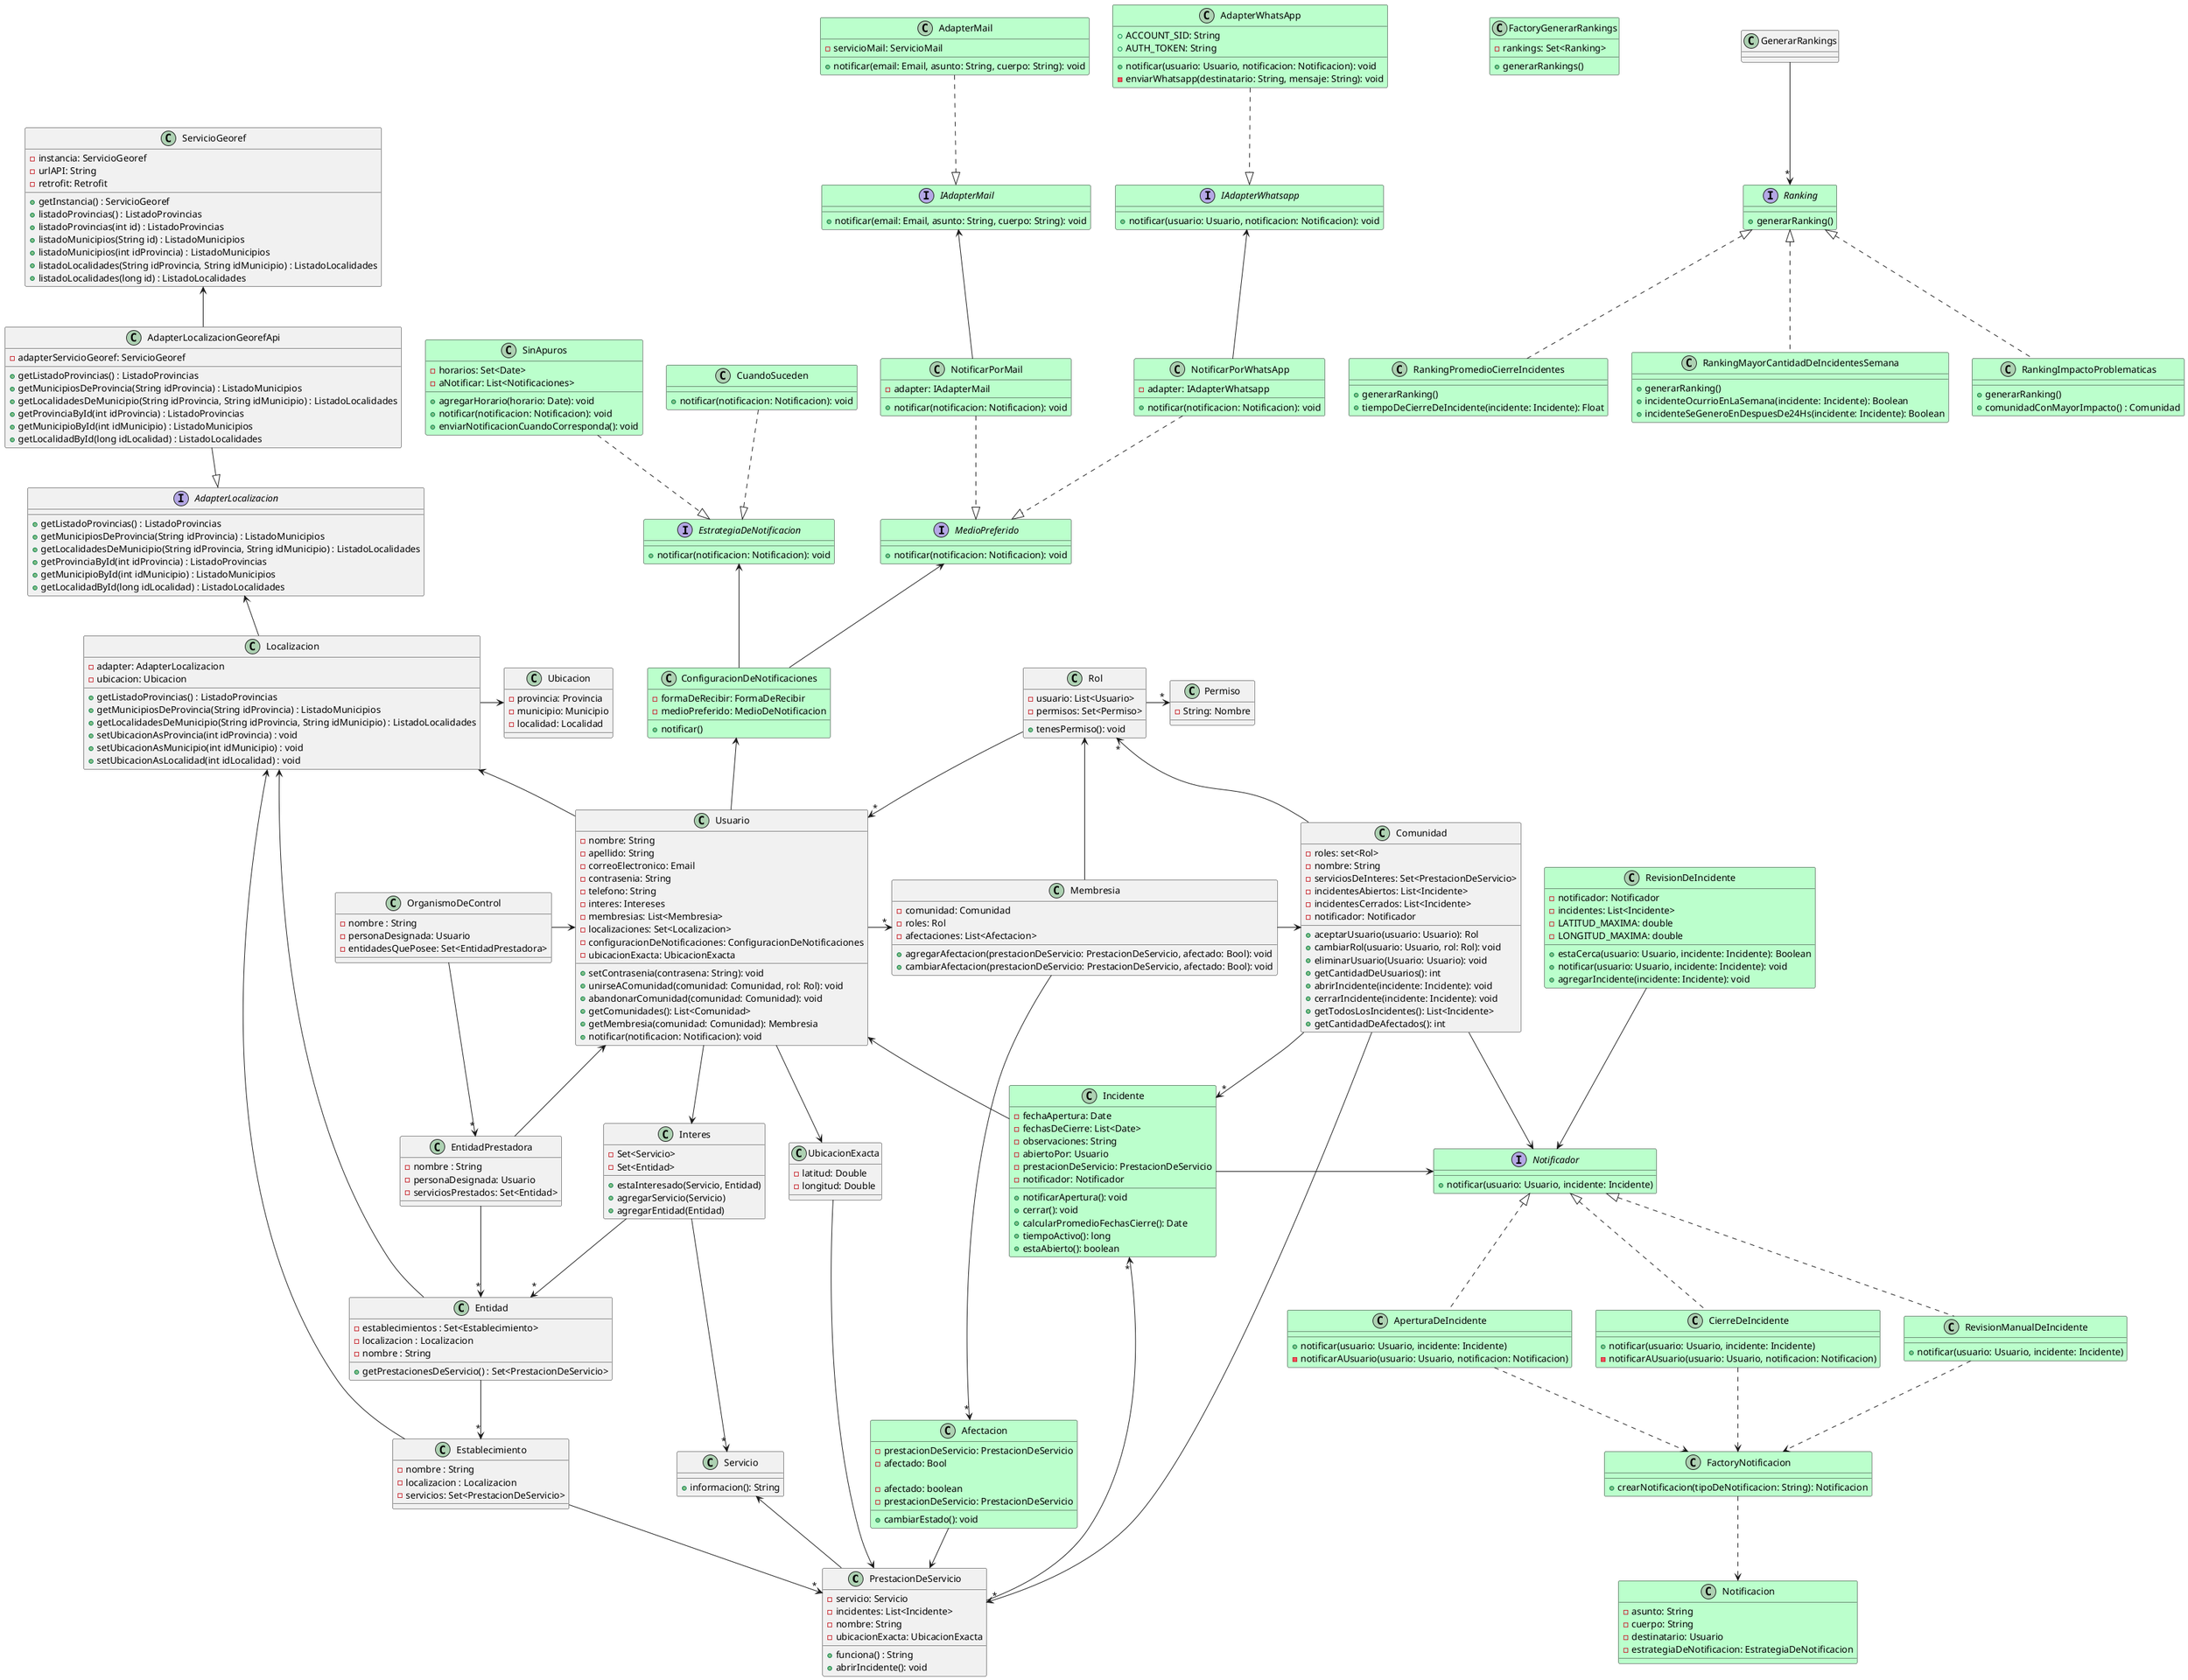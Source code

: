@startuml

Class PrestacionDeServicio {    
    - servicio: Servicio
    - incidentes: List<Incidente>
    - nombre: String
    - ubicacionExacta: UbicacionExacta

    + funciona() : String
    + abrirIncidente(): void

}

Class UbicacionExacta {
    - latitud: Double
    - longitud: Double
}


Class Servicio {
    + informacion(): String
}


class Rol{
    -usuario: List<Usuario>
    -permisos: Set<Permiso>

    +tenesPermiso(): void
}




class Permiso{
 - String: Nombre

}


class Comunidad {
    - roles: set<Rol>
    - nombre: String
    - serviciosDeInteres: Set<PrestacionDeServicio>
    - incidentesAbiertos: List<Incidente>
    - incidentesCerrados: List<Incidente>
    - notificador: Notificador


    + aceptarUsuario(usuario: Usuario): Rol
    + cambiarRol(usuario: Usuario, rol: Rol): void
    + eliminarUsuario(Usuario: Usuario): void
    + getCantidadDeUsuarios(): int
    + abrirIncidente(incidente: Incidente): void
    + cerrarIncidente(incidente: Incidente): void
    + getTodosLosIncidentes(): List<Incidente>
    + getCantidadDeAfectados(): int
}



class Usuario{
    - nombre: String
    - apellido: String
    - correoElectronico: Email
    - contrasenia: String
    - telefono: String
    - interes: Intereses
    - membresias: List<Membresia>
    - localizaciones: Set<Localizacion>
    - configuracionDeNotificaciones: ConfiguracionDeNotificaciones
    - ubicacionExacta: UbicacionExacta




    + setContrasenia(contrasena: String): void
    + unirseAComunidad(comunidad: Comunidad, rol: Rol): void
    + abandonarComunidad(comunidad: Comunidad): void
    + getComunidades(): List<Comunidad>
    + getMembresia(comunidad: Comunidad): Membresia
    + notificar(notificacion: Notificacion): void
}




Class Entidad {
    - establecimientos : Set<Establecimiento>
    - localizacion : Localizacion
    - nombre : String

    + getPrestacionesDeServicio() : Set<PrestacionDeServicio>
}




Class Establecimiento {
    - nombre : String
    - localizacion : Localizacion
    - servicios: Set<PrestacionDeServicio>
}




Class Membresia {
    - comunidad: Comunidad
    - roles: Rol
    - afectaciones: List<Afectacion>

    + agregarAfectacion(prestacionDeServicio: PrestacionDeServicio, afectado: Bool): void
    + cambiarAfectacion(prestacionDeServicio: PrestacionDeServicio, afectado: Bool): void
}

class Afectacion{
    - prestacionDeServicio: PrestacionDeServicio
    - afectado: Bool

    + cambiarEstado(): void
}


Class Localizacion {
    - adapter: AdapterLocalizacion
    - ubicacion: Ubicacion

    + getListadoProvincias() : ListadoProvincias
    + getMunicipiosDeProvincia(String idProvincia) : ListadoMunicipios
    + getLocalidadesDeMunicipio(String idProvincia, String idMunicipio) : ListadoLocalidades
    + setUbicacionAsProvincia(int idProvincia) : void
    + setUbicacionAsMunicipio(int idMunicipio) : void
    + setUbicacionAsLocalidad(int idLocalidad) : void
}




Interface AdapterLocalizacion {
    + getListadoProvincias() : ListadoProvincias
    + getMunicipiosDeProvincia(String idProvincia) : ListadoMunicipios
    + getLocalidadesDeMunicipio(String idProvincia, String idMunicipio) : ListadoLocalidades
    + getProvinciaById(int idProvincia) : ListadoProvincias
    + getMunicipioById(int idMunicipio) : ListadoMunicipios
    + getLocalidadById(long idLocalidad) : ListadoLocalidades
}




Class AdapterLocalizacionGeorefApi {
    - adapterServicioGeoref: ServicioGeoref

    + getListadoProvincias() : ListadoProvincias
    + getMunicipiosDeProvincia(String idProvincia) : ListadoMunicipios
    + getLocalidadesDeMunicipio(String idProvincia, String idMunicipio) : ListadoLocalidades
    + getProvinciaById(int idProvincia) : ListadoProvincias
    + getMunicipioById(int idMunicipio) : ListadoMunicipios
    + getLocalidadById(long idLocalidad) : ListadoLocalidades
}


Class ServicioGeoref {
    - instancia: ServicioGeoref
    - urlAPI: String
    - retrofit: Retrofit

    + getInstancia() : ServicioGeoref
    + listadoProvincias() : ListadoProvincias
    + listadoProvincias(int id) : ListadoProvincias
    + listadoMunicipios(String id) : ListadoMunicipios
    + listadoMunicipios(int idProvincia) : ListadoMunicipios
    + listadoLocalidades(String idProvincia, String idMunicipio) : ListadoLocalidades
    + listadoLocalidades(long id) : ListadoLocalidades
}


Class Interes {
    - Set<Servicio>
    - Set<Entidad>

    + estaInteresado(Servicio, Entidad)
    + agregarServicio(Servicio)
    + agregarEntidad(Entidad)
}


Class EntidadPrestadora {
    - nombre : String    
    - personaDesignada: Usuario
    - serviciosPrestados: Set<Entidad>
}


Class OrganismoDeControl {
    - nombre : String    
    - personaDesignada: Usuario
    - entidadesQuePosee: Set<EntidadPrestadora>
}

class Ubicacion {
    - provincia: Provincia
    - municipio: Municipio
    - localidad: Localidad
}

Localizacion <-- Usuario 
Localizacion <- Entidad
Localizacion <- Establecimiento
Localizacion -> Ubicacion

EntidadPrestadora --> "*" Entidad
OrganismoDeControl --> "*" EntidadPrestadora


Servicio <-- PrestacionDeServicio
Comunidad --> "*" PrestacionDeServicio
Entidad --> "*" Establecimiento
Interes --> "*" Entidad
Interes --> "*" Servicio 
Establecimiento --> "*" PrestacionDeServicio




Usuario <-- EntidadPrestadora
OrganismoDeControl -> Usuario
Rol --> "*" Usuario
Rol -> "*" Permiso
Rol "*" <- Comunidad
Membresia -> "*" Afectacion
Afectacion -> PrestacionDeServicio
Usuario -> "*" Membresia
Membresia -> Comunidad
Rol <-- Membresia
Usuario --> Interes




AdapterLocalizacion <-- Localizacion
AdapterLocalizacionGeorefApi --|> AdapterLocalizacion
ServicioGeoref <-- AdapterLocalizacionGeorefApi


/' Entrega 3 '/

/' INCIDENTES '/
Class Incidente #bbffcc{
    - fechaApertura: Date
    - fechasDeCierre: List<Date>
    - observaciones: String
    - abiertoPor: Usuario
    - prestacionDeServicio: PrestacionDeServicio
    - notificador: Notificador

    + notificarApertura(): void
    + cerrar(): void
    + calcularPromedioFechasCierre(): Date
    + tiempoActivo(): long
    + estaAbierto(): boolean
}

Incidente "*" <-- PrestacionDeServicio 
Comunidad --> "*" Incidente
Incidente --> Usuario
Incidente -> Notificador
Comunidad --> Notificador

/' CONFIGURACION DE NOTIFICACIONES '/

Class ConfiguracionDeNotificaciones #bbffcc{
    - formaDeRecibir: FormaDeRecibir
    - medioPreferido: MedioDeNotificacion

    + notificar()
}

Interface MedioPreferido #bbffcc{
    + notificar(notificacion: Notificacion): void
}

Class NotificarPorWhatsApp #bbffcc{
    - adapter: IAdapterWhatsapp

    + notificar(notificacion: Notificacion): void
}

Class NotificarPorMail #bbffcc{
    - adapter: IAdapterMail

    + notificar(notificacion: Notificacion): void
}

/' ADAPTERS MEDIO DE NOTIFICACION '/

Interface IAdapterWhatsapp #bbffcc{
    + notificar(usuario: Usuario, notificacion: Notificacion): void
}

Interface IAdapterMail #bbffcc{
    + notificar(email: Email, asunto: String, cuerpo: String): void
}

Class AdapterWhatsApp #bbffcc{
    + ACCOUNT_SID: String
    + AUTH_TOKEN: String

    + notificar(usuario: Usuario, notificacion: Notificacion): void
    - enviarWhatsapp(destinatario: String, mensaje: String): void
}

Class AdapterMail #bbffcc{
    - servicioMail: ServicioMail

    + notificar(email: Email, asunto: String, cuerpo: String): void
}

Interface EstrategiaDeNotificacion #bbffcc{
    + notificar(notificacion: Notificacion): void
}

Class CuandoSuceden #bbffcc{
    + notificar(notificacion: Notificacion): void
}

Class SinApuros #bbffcc{
    - horarios: Set<Date>
    - aNotificar: List<Notificaciones>

    + agregarHorario(horario: Date): void
    + notificar(notificacion: Notificacion): void
    + enviarNotificacionCuandoCorresponda(): void
}


/' NOTIFICACIONES '/

Interface Notificador #bbffcc{
    + notificar(usuario: Usuario, incidente: Incidente)
}

Class AperturaDeIncidente #bbffcc{
    + notificar(usuario: Usuario, incidente: Incidente)
    - notificarAUsuario(usuario: Usuario, notificacion: Notificacion)
}

Class CierreDeIncidente #bbffcc{
    + notificar(usuario: Usuario, incidente: Incidente)
    - notificarAUsuario(usuario: Usuario, notificacion: Notificacion)
} 

Class RevisionManualDeIncidente #bbffcc{
    + notificar(usuario: Usuario, incidente: Incidente)
} 

Class FactoryNotificacion #bbffcc{
    + crearNotificacion(tipoDeNotificacion: String): Notificacion
}

Class Notificacion #bbffcc{
    - asunto: String
    - cuerpo: String
    - destinatario: Usuario
    - estrategiaDeNotificacion: EstrategiaDeNotificacion
}

FactoryNotificacion ..> Notificacion
Notificador <|.. AperturaDeIncidente
Notificador <|.. CierreDeIncidente
Notificador <|.. RevisionManualDeIncidente
AperturaDeIncidente ..> FactoryNotificacion
CierreDeIncidente ..> FactoryNotificacion
RevisionManualDeIncidente ..> FactoryNotificacion


ConfiguracionDeNotificaciones <-- Usuario

EstrategiaDeNotificacion <-- ConfiguracionDeNotificaciones
MedioPreferido <-- ConfiguracionDeNotificaciones

CuandoSuceden ..|> EstrategiaDeNotificacion
SinApuros ..|> EstrategiaDeNotificacion


/' Whatsapp '/
AdapterWhatsApp ..|> IAdapterWhatsapp
IAdapterWhatsapp <-- NotificarPorWhatsApp
NotificarPorWhatsApp ..|> MedioPreferido

/' Mail '/
AdapterMail ..|> IAdapterMail
IAdapterMail <-- NotificarPorMail
NotificarPorMail ..|> MedioPreferido

/' SUGERENCIA REVISION DE INCIDENTE '/

Class RevisionDeIncidente #bbffcc{
    - notificador: Notificador
    - incidentes: List<Incidente>
    - LATITUD_MAXIMA: double
    - LONGITUD_MAXIMA: double

    + estaCerca(usuario: Usuario, incidente: Incidente): Boolean
    + notificar(usuario: Usuario, incidente: Incidente): void
    + agregarIncidente(incidente: Incidente): void
}

RevisionDeIncidente --> Notificador
Usuario --> UbicacionExacta
UbicacionExacta ----> PrestacionDeServicio

/' AFECTADO U OBSERVADOR '/
Class Afectacion #bbffcc{
    - afectado: boolean
    - prestacionDeServicio: PrestacionDeServicio
}

/' RANKINGS '/


Class FactoryGenerarRankings #bbffcc{
    - rankings: Set<Ranking>

    + generarRankings()
}

Interface Ranking #bbffcc{
    + generarRanking()
}

Class RankingPromedioCierreIncidentes #bbffcc{
    + generarRanking()
    + tiempoDeCierreDeIncidente(incidente: Incidente): Float
}

Class RankingMayorCantidadDeIncidentesSemana #bbffcc{
    + generarRanking()
    + incidenteOcurrioEnLaSemana(incidente: Incidente): Boolean
    + incidenteSeGeneroEnDespuesDe24Hs(incidente: Incidente): Boolean
}

Class RankingImpactoProblematicas #bbffcc{
    + generarRanking()
    + comunidadConMayorImpacto() : Comunidad
}


GenerarRankings --> "*" Ranking
Ranking <|.. RankingPromedioCierreIncidentes
Ranking <|.. RankingMayorCantidadDeIncidentesSemana
Ranking <|.. RankingImpactoProblematicas

@enduml
